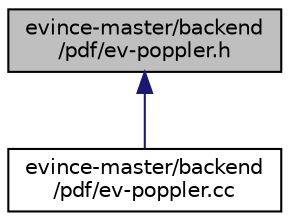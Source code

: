 digraph "evince-master/backend/pdf/ev-poppler.h"
{
  edge [fontname="Helvetica",fontsize="10",labelfontname="Helvetica",labelfontsize="10"];
  node [fontname="Helvetica",fontsize="10",shape=record];
  Node1 [label="evince-master/backend\l/pdf/ev-poppler.h",height=0.2,width=0.4,color="black", fillcolor="grey75", style="filled" fontcolor="black"];
  Node1 -> Node2 [dir="back",color="midnightblue",fontsize="10",style="solid",fontname="Helvetica"];
  Node2 [label="evince-master/backend\l/pdf/ev-poppler.cc",height=0.2,width=0.4,color="black", fillcolor="white", style="filled",URL="$dc/d17/ev-poppler_8cc.html"];
}
